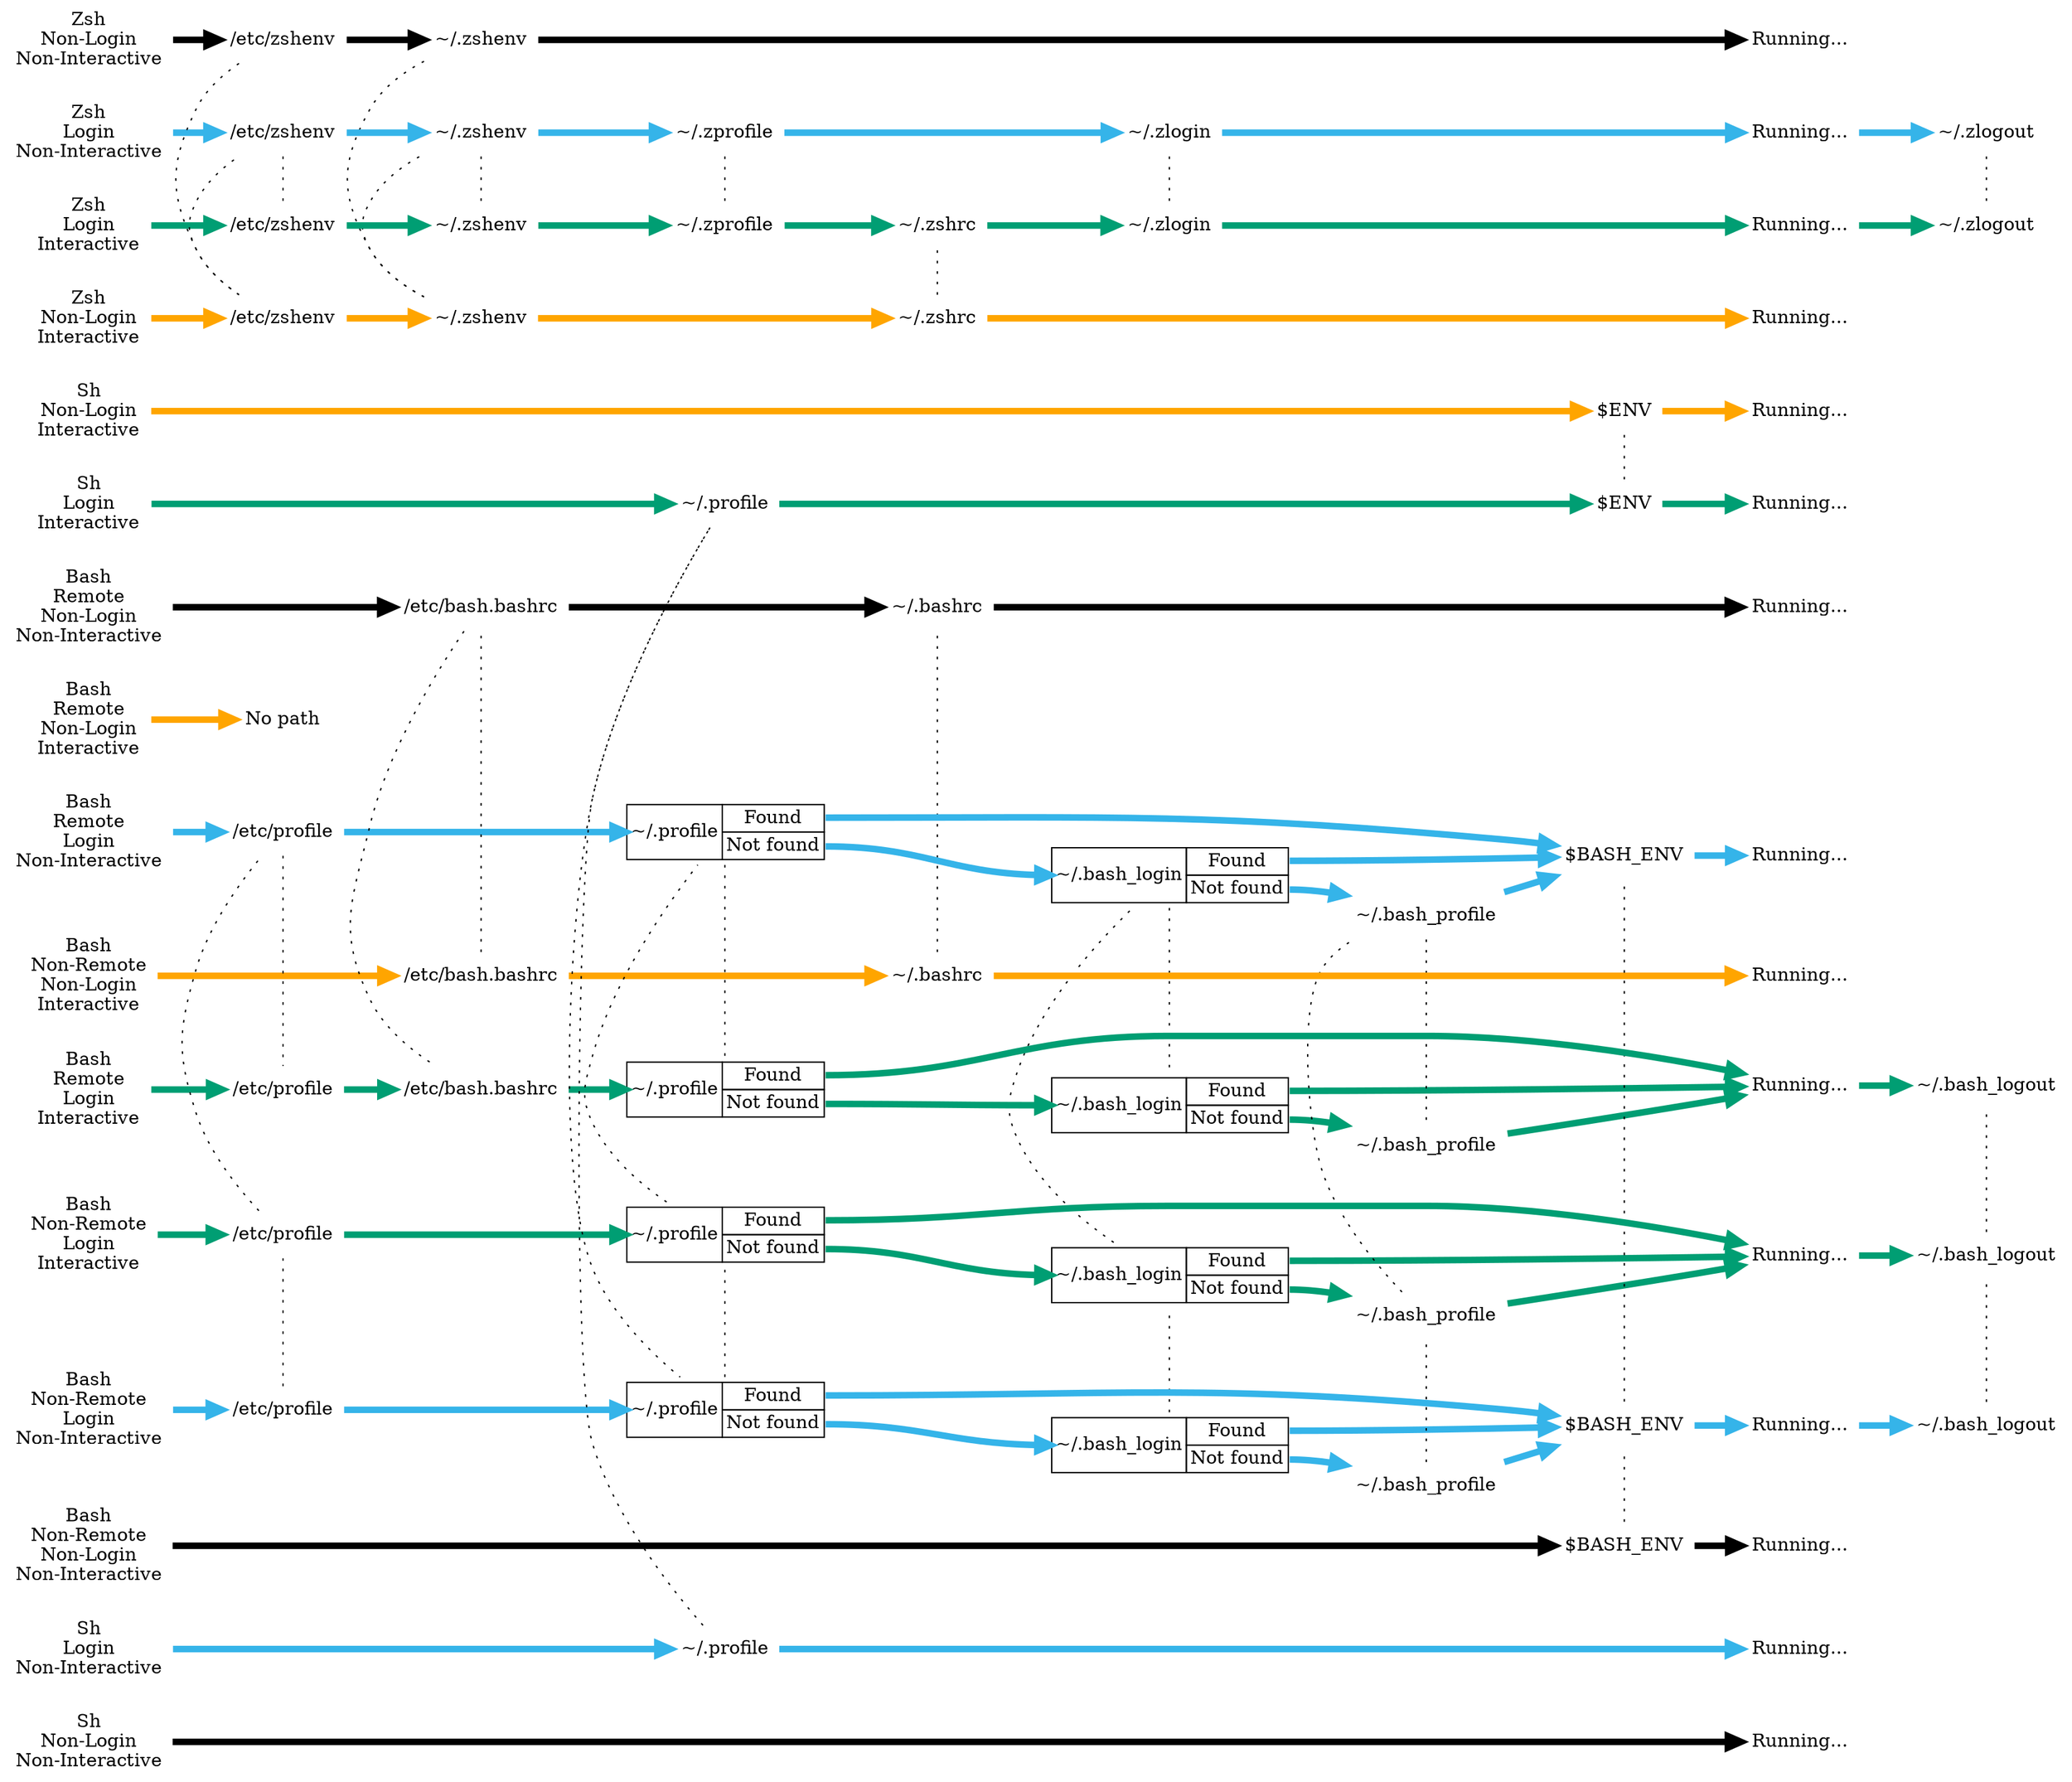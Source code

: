 digraph {
    node [label="\N" shape=none]
    edge [style=dotted constraint=false dir=none]
    rankdir=LR
    {
        rank=same
        sh_nn [label="Sh\nNon-Login\nNon-Interactive"]
        sh_ni [label="Sh\nNon-Login\nInteractive"]
        sh_ln [label="Sh\nLogin\nNon-Interactive"]
        sh_li [label="Sh\nLogin\nInteractive"]
        zsh_nn [label="Zsh\nNon-Login\nNon-Interactive"]
        zsh_ni [label="Zsh\nNon-Login\nInteractive"]
        zsh_ln [label="Zsh\nLogin\nNon-Interactive"]
        zsh_li [label="Zsh\nLogin\nInteractive"]
        bash_nnn [label="Bash\nNon-Remote\nNon-Login\nNon-Interactive"]
        bash_nni [label="Bash\nNon-Remote\nNon-Login\nInteractive"]
        bash_nln [label="Bash\nNon-Remote\nLogin\nNon-Interactive"]
        bash_nli [label="Bash\nNon-Remote\nLogin\nInteractive"]
        bash_rnn [label="Bash\nRemote\nNon-Login\nNon-Interactive"]
        bash_rni [label="Bash\nRemote\nNon-Login\nInteractive"]
        bash_rln [label="Bash\nRemote\nLogin\nNon-Interactive"]
        bash_rli [label="Bash\nRemote\nLogin\nInteractive"]

        edge [constraint=true style=invis]
        bash_rnn -> bash_rni -> bash_rln 
    }
    {
        rank=same
        node [label="/etc/profile"]
        bash_nln_etc_profile ->
        bash_nli_etc_profile ->
        bash_rln_etc_profile ->
        bash_rli_etc_profile
    }
    {
        rank=same
        node [label="~/.zlogin"]
        zsh_ln_home_zlogin ->
        zsh_li_home_zlogin

        node  [label=< <table border='0' cellborder='1' cellspacing='0'><tr><td rowspan='2' port='in'>~/.bash_login</td><td port='found'>Found</td></tr><tr><td port='not_found'>Not found</td></tr></table> > shape=none]
        bash_nln_home_bash_login_case ->
        bash_nli_home_bash_login_case ->
        bash_rln_home_bash_login_case ->
        bash_rli_home_bash_login_case
    }
    {
        rank=same
        node [label="~/.bash_profile"]
        bash_nln_home_bash_profile ->
        bash_nli_home_bash_profile ->
        bash_rln_home_bash_profile ->
        bash_rli_home_bash_profile
    }

    {
        rank=same
        node [label="/etc/bash.bashrc"]
        bash_nni_bashrc ->
        bash_rnn_bashrc ->
        bash_rli_bashrc
    }
    {
        rank=same
        node [label="~/.zshrc"]
        zsh_ni_home_zshrc
        zsh_li_home_zshrc
        node [label="~/.bashrc"]
        bash_nni_home_bashrc
        bash_rnn_home_bashrc

        zsh_ni_home_zshrc ->
        zsh_li_home_zshrc
        bash_nni_home_bashrc ->
        bash_rnn_home_bashrc
    }
    
    {
        rank=same
        edge [constraint=true]
        node [label="Running..."]
        sh_nn_running
        sh_ni_running
        sh_ln_running
        sh_li_running
        zsh_nn_running
        zsh_ni_running
        zsh_ln_running
        zsh_li_running
        bash_nnn_running
        bash_nni_running
        bash_nln_running
        bash_nli_running
        bash_rnn_running
        bash_rln_running
        bash_rli_running
    }


    {
        rank=same
        node [label="$BASH_ENV"]
        bash_nnn_bash_env ->
        bash_nln_bash_env ->
        bash_rln_bash_env
        node [label="$ENV"]
        sh_ni_env ->
        sh_li_env
    }

    {
        rank=same
        node [label="~/.zlogout"]
        zsh_ln_home_zlogout ->
        zsh_li_home_zlogout
        node [label="~/.bash_logout"]
        bash_nln_logout ->
        bash_nli_logout ->
        bash_rli_logout
    }

    {
        rank=same
        node [label="~/.profile"]
        sh_ln_home_profile ->
        sh_li_home_profile

        node [label="~/.zprofile"]
        zsh_ln_home_zprofile ->
        zsh_li_home_zprofile

        node [label=< <table border='0' cellborder='1' cellspacing='0'><tr><td rowspan='2' port='in'>~/.profile</td><td port='found'>Found</td></tr><tr><td port='not_found'>Not found</td></tr></table> > shape=none]
        bash_nln_home_profile_case ->
        bash_nli_home_profile_case ->
        bash_rln_home_profile_case ->
        bash_rli_home_profile_case

        sh_li_home_profile -> bash_nln_home_profile_case

    }

    {
        rank=same
        node [label="~/.zshenv"]
        zsh_nn_home_zshenv ->
        zsh_ni_home_zshenv ->
        zsh_ln_home_zshenv ->
        zsh_li_home_zshenv
    }

    {
        rank=same
        node [label="/etc/zshenv"]
        zsh_nn_etc_zshenv ->
        zsh_ni_etc_zshenv ->
        zsh_ln_etc_zshenv ->
        zsh_li_etc_zshenv
    }

    no_path [label="No path"]

    edge [penwidth=5 constraint=true style=solid dir=forward]

    edge [color="black"]
    sh_nn -> sh_nn_running

    edge [color="orange"]
    sh_ni -> sh_ni_env -> sh_ni_running
    
    edge [color="#35b4e9"]
    sh_ln -> sh_ln_home_profile -> sh_ln_running

    edge [color="#009e73"]
    sh_li -> sh_li_home_profile -> sh_li_env -> sh_li_running

    edge [color="black"]
    zsh_nn -> zsh_nn_etc_zshenv -> zsh_nn_home_zshenv -> zsh_nn_running

    edge [color="orange"]
    zsh_ni -> zsh_ni_etc_zshenv -> zsh_ni_home_zshenv -> zsh_ni_home_zshrc -> zsh_ni_running

    edge [color="#35b4e9"]
    zsh_ln -> zsh_ln_etc_zshenv -> zsh_ln_home_zshenv -> zsh_ln_home_zprofile -> zsh_ln_home_zlogin -> zsh_ln_running -> zsh_ln_home_zlogout

    edge [color="#009e73"]
    zsh_li -> zsh_li_etc_zshenv -> zsh_li_home_zshenv -> zsh_li_home_zprofile -> zsh_li_home_zshrc -> zsh_li_home_zlogin -> zsh_li_running -> zsh_li_home_zlogout

    edge [color="black"]
    bash_nnn -> bash_nnn_bash_env -> bash_nnn_running

    edge [color="orange"]
    bash_nni -> bash_nni_bashrc
    bash_nni_bashrc -> bash_nni_home_bashrc -> bash_nni_running

    edge [color="#35b4e9"]
    bash_nln -> bash_nln_etc_profile -> bash_nln_home_profile_case:in
    bash_nln_bash_env -> bash_nln_running
    bash_nln_home_bash_login_case:found -> bash_nln_bash_env
    bash_nln_home_bash_login_case:not_found -> bash_nln_home_bash_profile -> bash_nln_bash_env
    bash_nln_home_profile_case:found -> bash_nln_bash_env
    bash_nln_home_profile_case:not_found -> bash_nln_home_bash_login_case:in
    bash_nln_running -> bash_nln_logout

    edge [color="#009e73"]
    bash_nli -> bash_nli_etc_profile -> bash_nli_home_profile_case:in
    bash_nli_home_bash_login_case:found -> bash_nli_running
    bash_nli_home_bash_login_case:not_found -> bash_nli_home_bash_profile -> bash_nli_running 
    bash_nli_home_profile_case:found -> bash_nli_running
    bash_nli_home_profile_case:not_found -> bash_nli_home_bash_login_case:in
    bash_nli_running -> bash_nli_logout

    edge [color="black"]
    bash_rnn -> bash_rnn_bashrc -> bash_rnn_home_bashrc -> bash_rnn_running

    edge [color="orange"]
    bash_rni -> no_path

    edge [color="#35b4e9"]
    bash_rln -> bash_rln_etc_profile -> bash_rln_home_profile_case:in
    bash_rln_home_profile_case:found -> bash_rln_bash_env
    bash_rln_home_profile_case:not_found -> bash_rln_home_bash_login_case:in
    bash_rln_home_bash_login_case:found -> bash_rln_bash_env
    bash_rln_home_bash_login_case:not_found -> bash_rln_home_bash_profile -> bash_rln_bash_env
    bash_rln_bash_env -> bash_rln_running

    edge [color="#009e73"]
    bash_rli -> bash_rli_etc_profile -> bash_rli_bashrc -> bash_rli_home_profile_case:in
    bash_rli_home_bash_login_case:found -> bash_rli_running
    bash_rli_home_bash_login_case:not_found -> bash_rli_home_bash_profile -> bash_rli_running
    bash_rli_home_profile_case:found -> bash_rli_running 
    bash_rli_home_profile_case:not_found -> bash_rli_home_bash_login_case:in
    bash_rli_running -> bash_rli_logout
}
